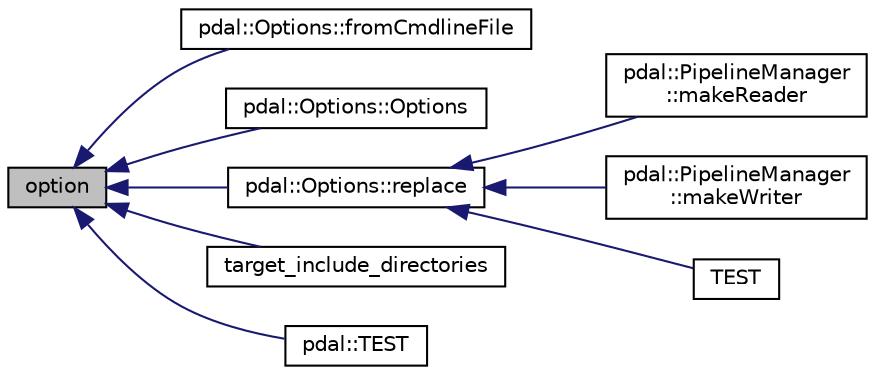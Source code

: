digraph "option"
{
  edge [fontname="Helvetica",fontsize="10",labelfontname="Helvetica",labelfontsize="10"];
  node [fontname="Helvetica",fontsize="10",shape=record];
  rankdir="LR";
  Node1 [label="option",height=0.2,width=0.4,color="black", fillcolor="grey75", style="filled", fontcolor="black"];
  Node1 -> Node2 [dir="back",color="midnightblue",fontsize="10",style="solid",fontname="Helvetica"];
  Node2 [label="pdal::Options::fromCmdlineFile",height=0.2,width=0.4,color="black", fillcolor="white", style="filled",URL="$classpdal_1_1Options.html#a1a7ad95963052f30ee58f7958c201edf"];
  Node1 -> Node3 [dir="back",color="midnightblue",fontsize="10",style="solid",fontname="Helvetica"];
  Node3 [label="pdal::Options::Options",height=0.2,width=0.4,color="black", fillcolor="white", style="filled",URL="$classpdal_1_1Options.html#ab379e8c7e61c2eb6db89b13922cea7d2"];
  Node1 -> Node4 [dir="back",color="midnightblue",fontsize="10",style="solid",fontname="Helvetica"];
  Node4 [label="pdal::Options::replace",height=0.2,width=0.4,color="black", fillcolor="white", style="filled",URL="$classpdal_1_1Options.html#ac68182ff4da939a6896f9cbb2fc0dd90"];
  Node4 -> Node5 [dir="back",color="midnightblue",fontsize="10",style="solid",fontname="Helvetica"];
  Node5 [label="pdal::PipelineManager\l::makeReader",height=0.2,width=0.4,color="black", fillcolor="white", style="filled",URL="$classpdal_1_1PipelineManager.html#a9b5b93498ef9ce477c9be6125816b97f"];
  Node4 -> Node6 [dir="back",color="midnightblue",fontsize="10",style="solid",fontname="Helvetica"];
  Node6 [label="pdal::PipelineManager\l::makeWriter",height=0.2,width=0.4,color="black", fillcolor="white", style="filled",URL="$classpdal_1_1PipelineManager.html#a799449dfca11d1961ea0ecd8cdb886a5"];
  Node4 -> Node7 [dir="back",color="midnightblue",fontsize="10",style="solid",fontname="Helvetica"];
  Node7 [label="TEST",height=0.2,width=0.4,color="black", fillcolor="white", style="filled",URL="$BPFTest_8cpp.html#a30071d5dd68251f1768dbe4e3623c615"];
  Node1 -> Node8 [dir="back",color="midnightblue",fontsize="10",style="solid",fontname="Helvetica"];
  Node8 [label="target_include_directories",height=0.2,width=0.4,color="black", fillcolor="white", style="filled",URL="$plugins_2rxp_2CMakeLists_8txt.html#a96f116bcb64cc351c935f3bfcd6dcbca"];
  Node1 -> Node9 [dir="back",color="midnightblue",fontsize="10",style="solid",fontname="Helvetica"];
  Node9 [label="pdal::TEST",height=0.2,width=0.4,color="black", fillcolor="white", style="filled",URL="$namespacepdal.html#aeb4ef85ebf69fda6f12fd1c6ce19c695"];
}
